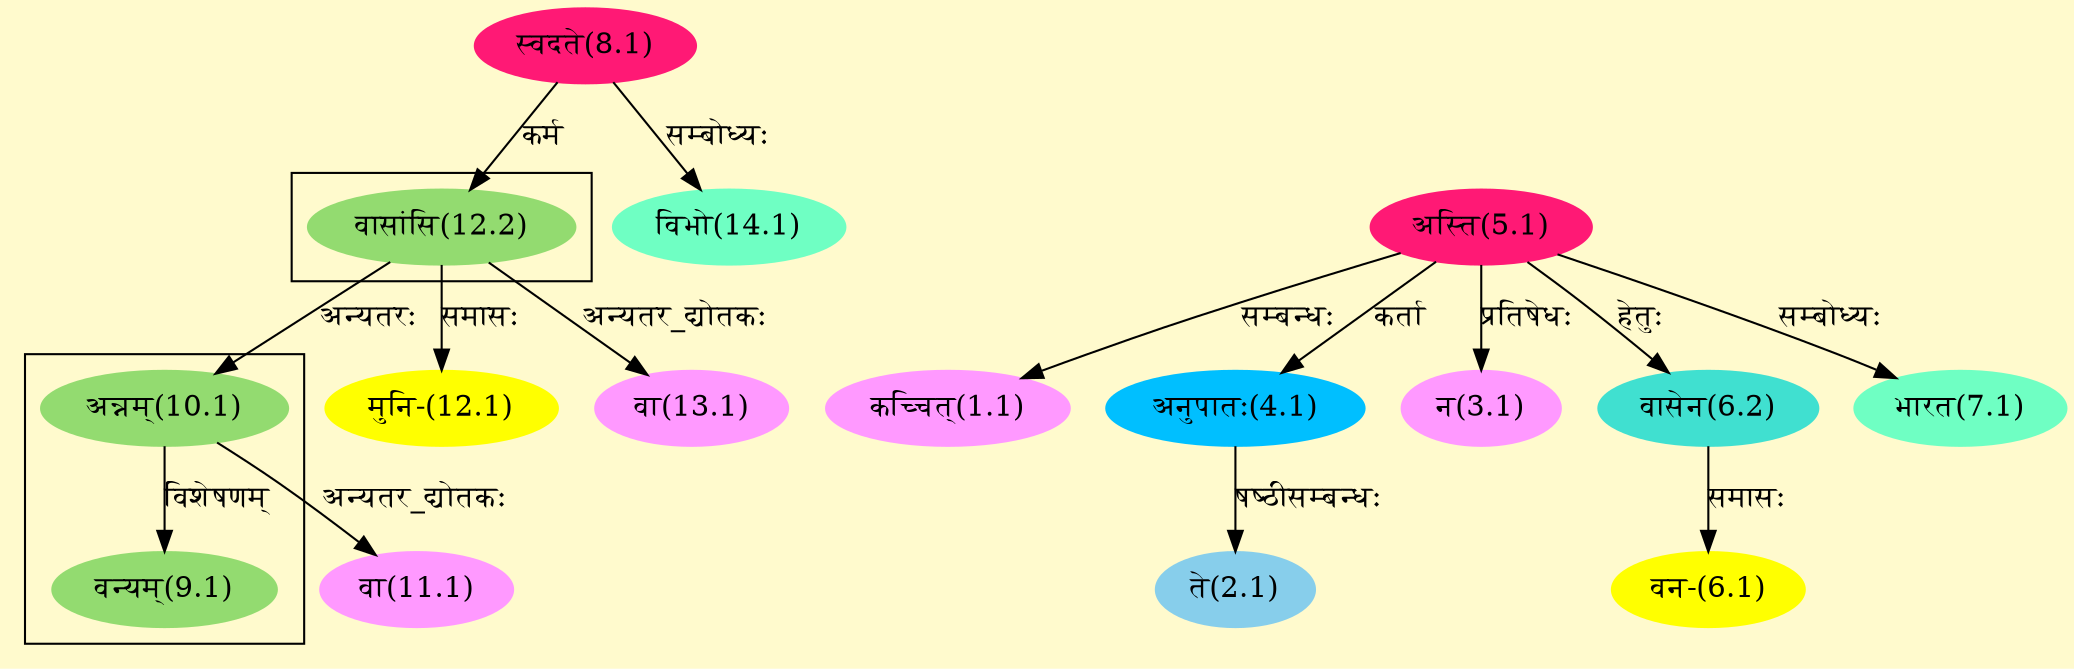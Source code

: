 digraph G{
rankdir=BT;
 compound=true;
 bgcolor="lemonchiffon1";

subgraph cluster_1{
Node9_1 [style=filled, color="#93DB70" label = "वन्यम्(9.1)"]
Node10_1 [style=filled, color="#93DB70" label = "अन्नम्(10.1)"]

}

subgraph cluster_2{
Node10_1 [style=filled, color="#93DB70" label = "अन्नम्(10.1)"]
Node12_2 [style=filled, color="#93DB70" label = "वासांसि(12.2)"]

}
Node1_1 [style=filled, color="#FF99FF" label = "कच्चित्(1.1)"]
Node5_1 [style=filled, color="#FF1975" label = "अस्ति(5.1)"]
Node2_1 [style=filled, color="#87CEEB" label = "ते(2.1)"]
Node4_1 [style=filled, color="#00BFFF" label = "अनुपातः(4.1)"]
Node3_1 [style=filled, color="#FF99FF" label = "न(3.1)"]
Node6_1 [style=filled, color="#FFFF00" label = "वन-(6.1)"]
Node6_2 [style=filled, color="#40E0D0" label = "वासेन(6.2)"]
Node7_1 [style=filled, color="#6FFFC3" label = "भारत(7.1)"]
Node8_1 [style=filled, color="#FF1975" label = "स्वदते(8.1)"]
Node [style=filled, color="" label = "()"]
Node11_1 [style=filled, color="#FF99FF" label = "वा(11.1)"]
Node10_1 [style=filled, color="#93DB70" label = "अन्नम्(10.1)"]
Node12_1 [style=filled, color="#FFFF00" label = "मुनि-(12.1)"]
Node12_2 [style=filled, color="#93DB70" label = "वासांसि(12.2)"]
Node13_1 [style=filled, color="#FF99FF" label = "वा(13.1)"]
Node14_1 [style=filled, color="#6FFFC3" label = "विभो(14.1)"]
/* Start of Relations section */

Node1_1 -> Node5_1 [  label="सम्बन्धः"  dir="back" ]
Node2_1 -> Node4_1 [  label="षष्ठीसम्बन्धः"  dir="back" ]
Node3_1 -> Node5_1 [  label="प्रतिषेधः"  dir="back" ]
Node4_1 -> Node5_1 [  label="कर्ता"  dir="back" ]
Node6_1 -> Node6_2 [  label="समासः"  dir="back" ]
Node6_2 -> Node5_1 [  label="हेतुः"  dir="back" ]
Node7_1 -> Node5_1 [  label="सम्बोध्यः"  dir="back" ]
Node9_1 -> Node10_1 [  label="विशेषणम्"  dir="back" ]
Node10_1 -> Node12_2 [  label="अन्यतरः"  dir="back" ]
Node11_1 -> Node10_1 [  label="अन्यतर_द्योतकः"  dir="back" ]
Node12_1 -> Node12_2 [  label="समासः"  dir="back" ]
Node12_2 -> Node8_1 [  label="कर्म"  dir="back" ]
Node13_1 -> Node12_2 [  label="अन्यतर_द्योतकः"  dir="back" ]
Node14_1 -> Node8_1 [  label="सम्बोध्यः"  dir="back" ]
}
